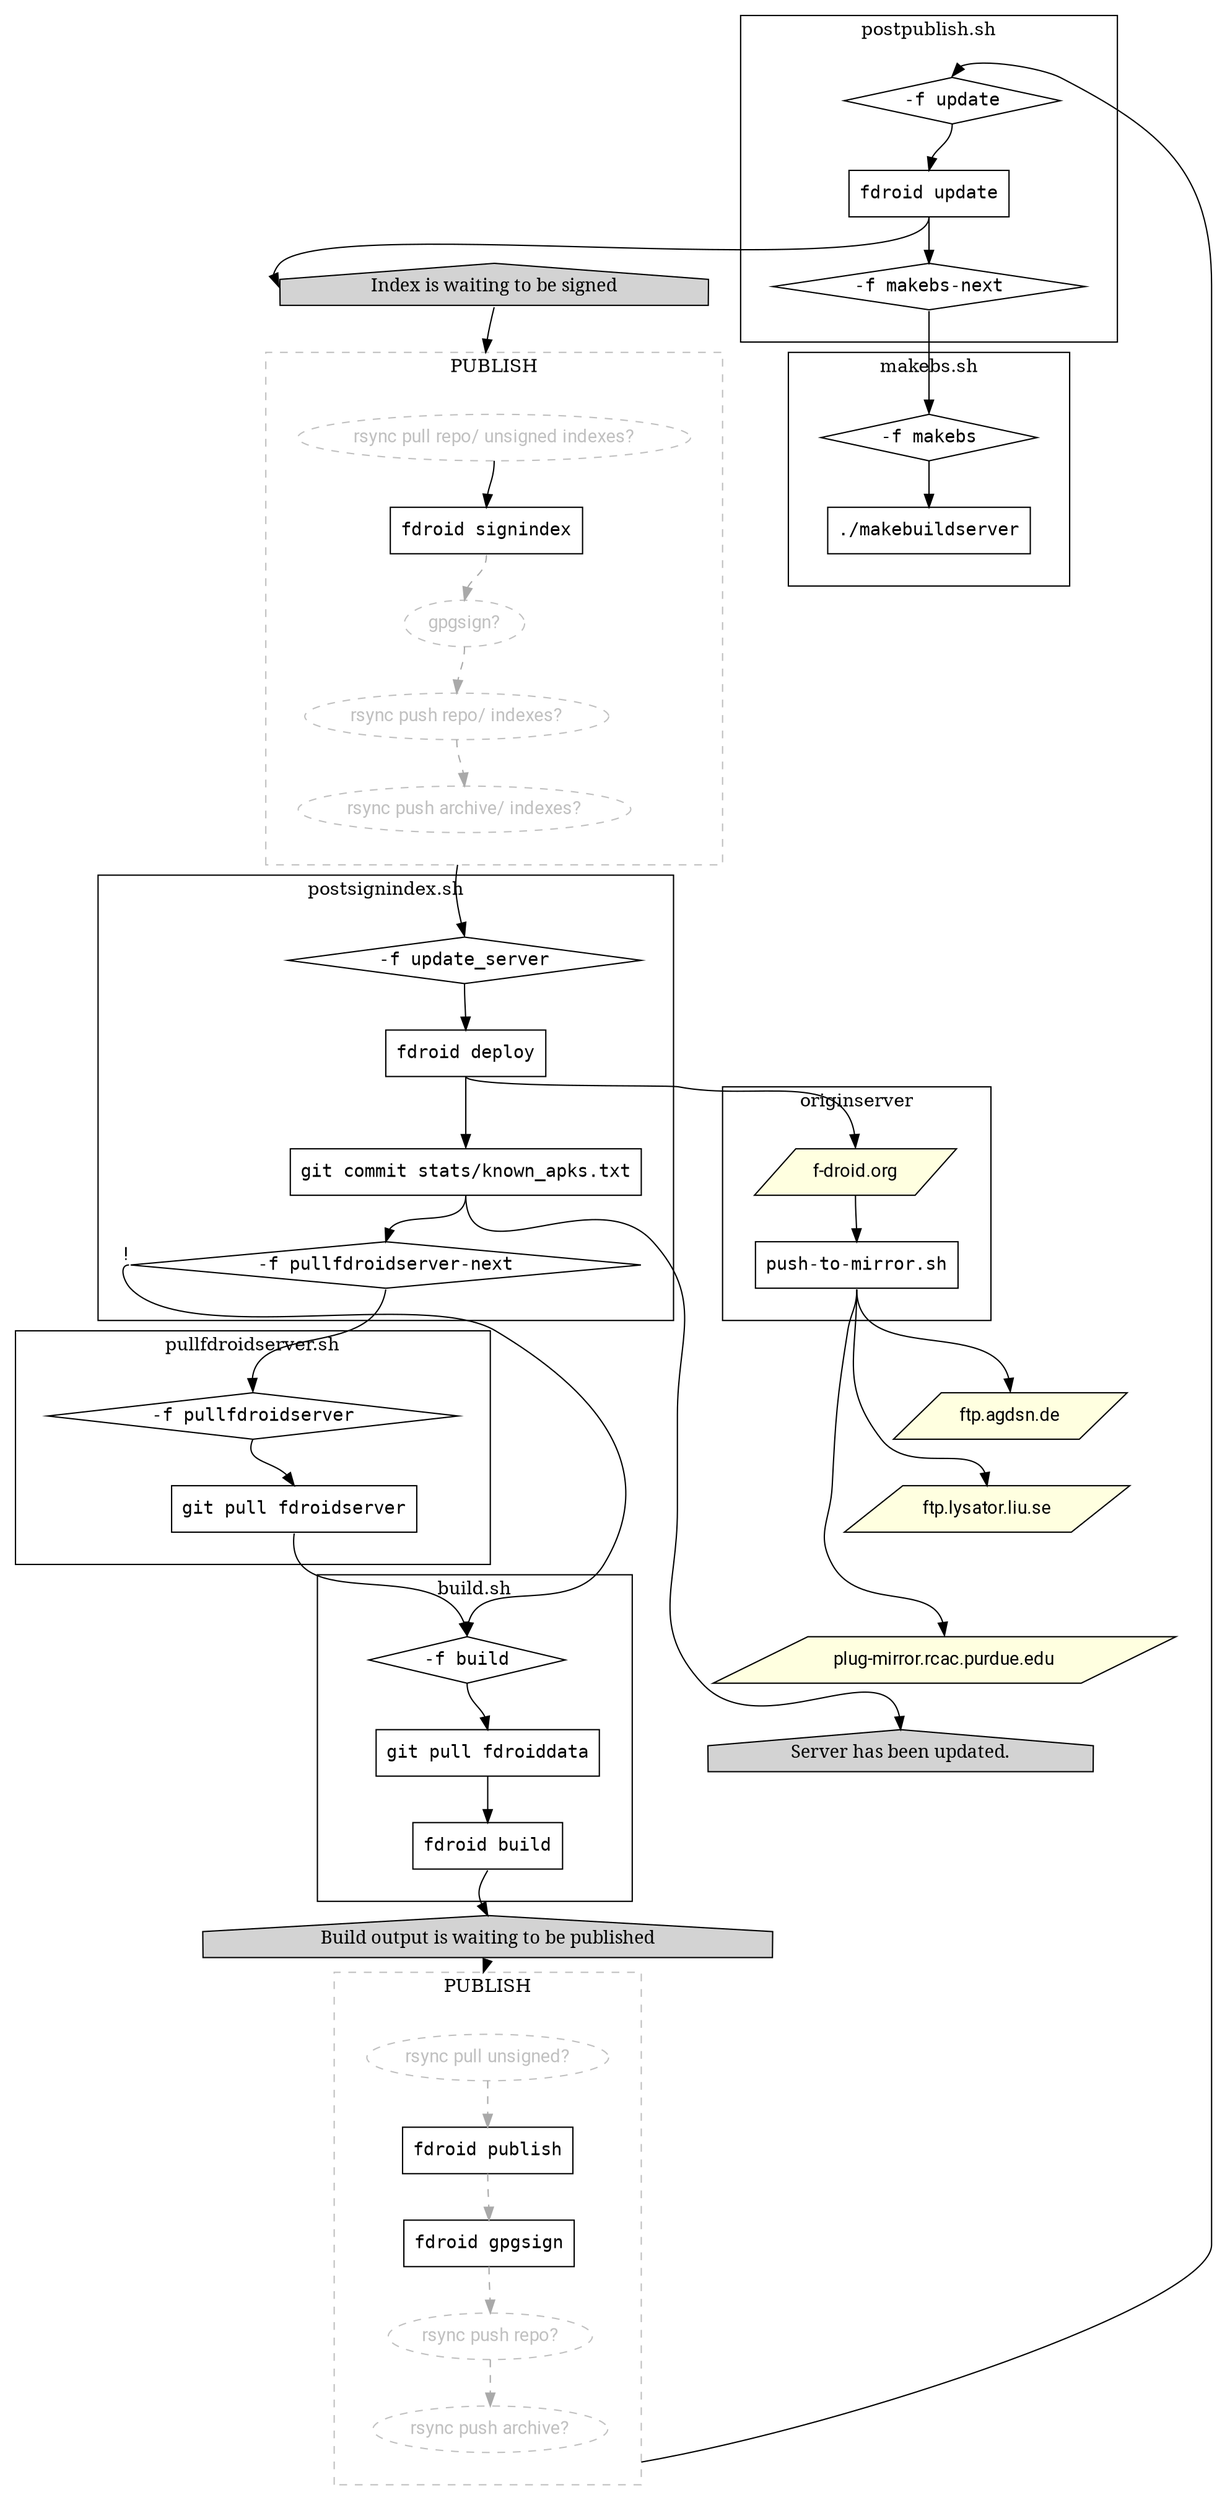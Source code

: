 
digraph G {
  node [fontname = "Roboto"];
  edge [fontname = "Roboto", tailport=s, headport=n];

  compound=true;
  overlap=true;
  splines=true;
  
  top [style=invis]; // purely for a better overall layout

  // actual commands
  "fdroid build", "fdroid publish", "fdroid gpgsign", "fdroid update", "fdroid signindex", "fdroid deploy", "./makebuildserver", "git pull fdroiddata", "git pull fdroidserver", "git commit stats/known_apks.txt", "push-to-mirror.sh" [shape="box", fontname="Inconsolata"];

  // trigger file tests
  "-f build", "-f makebs", "-f makebs-next", "-f pullfdroidserver", "-f pullfdroidserver-next", "-f update", "-f update_server" [ shape="diamond", fontname="Inconsolata" ];

  // emails
  build_email, postpublish_email, postsignindex_email [ fontname="serif", style="filled", fillcolor="lightgrey" shape=house];

  // webservers
  "f-droid.org", "ftp.agdsn.de", "ftp.lysator.liu.se", "plug-mirror.rcac.purdue.edu" [ style="filled", fillcolor="lightyellow" shape=parallelogram];

  // mystery things on "FDROID PUBLISH"
  pull_unsigned [ label = "rsync pull unsigned?", color=grey, fontcolor=grey, style=dashed ];
  push_repo [ label = "rsync push repo?", color=grey, fontcolor=grey, style=dashed ];
  push_archive [ label = "rsync push archive?", color=grey, fontcolor=grey, style=dashed ];
  pull_unsigned_indexes [ label = "rsync pull repo/ unsigned indexes?", color=grey, fontcolor=grey, style=dashed ];
  push_repo_indexes [ label = "rsync push repo/ indexes?", color=grey, fontcolor=grey, style=dashed ];
  push_archive_indexes [ label = "rsync push archive/ indexes?", color=grey, fontcolor=grey, style=dashed ];
  "gpgsign?" [ color=grey, fontcolor=grey, style=dashed ];

  build_email [ label = "Build output is waiting to be published" ];
  postpublish_email [ label = "Index is waiting to be signed" ];
  postsignindex_email [ label = "Server has been updated." ];

  top -> "-f build" [style=invis];
  "-f build" -> "git pull fdroiddata";
  "git pull fdroiddata"  -> "fdroid build"
  "fdroid build" -> build_email;
  build_email -> pull_unsigned [lhead=cluster_publish];
  pull_unsigned -> "fdroid publish" [color=darkgrey, style=dashed];
  "fdroid publish" -> "fdroid gpgsign" [color=darkgrey, style=dashed];
  "fdroid gpgsign" -> push_repo [color=darkgrey, style=dashed];
  push_repo -> push_archive [color=darkgrey, style=dashed];
  push_archive -> "-f update" [ltail=cluster_publish];
  "-f update" -> "fdroid update";
  "fdroid update" -> postpublish_email:w;
  postpublish_email -> pull_unsigned_indexes [lhead=cluster_signindex];
  pull_unsigned_indexes -> "fdroid signindex";
  "fdroid signindex" -> "gpgsign?" [color=darkgrey, style=dashed];
  "gpgsign?" -> push_repo_indexes [color=darkgrey, style=dashed];
  push_repo_indexes -> push_archive_indexes [color=darkgrey, style=dashed];
  push_archive_indexes -> "-f update_server" [ltail=cluster_signindex];
  "fdroid update" -> "-f makebs-next";
  "-f update_server" -> "fdroid deploy";
  "fdroid deploy" -> "git commit stats/known_apks.txt";
  "git commit stats/known_apks.txt" -> postsignindex_email;
  "git commit stats/known_apks.txt" -> "-f pullfdroidserver-next";
  "-f pullfdroidserver-next" -> "-f pullfdroidserver";
  "-f pullfdroidserver-next":w -> "-f build" [taillabel="!", fontweight=bold];
  "-f pullfdroidserver" -> "git pull fdroidserver";
  "git pull fdroidserver" -> "-f build";
  
  "-f makebs-next" -> "-f makebs";
  "-f makebs" -> "./makebuildserver";

  "fdroid deploy" -> "f-droid.org";
  "f-droid.org" -> "push-to-mirror.sh";
  "push-to-mirror.sh" -> "ftp.agdsn.de";
  "push-to-mirror.sh" -> "ftp.lysator.liu.se";
  "push-to-mirror.sh" -> "plug-mirror.rcac.purdue.edu";


  subgraph cluster_build_sh {
          "-f build" "git pull fdroiddata" "fdroid build";
          label="build.sh";
          margin=25.0;
  }

  subgraph cluster_postpublish_sh {
          "-f update" "fdroid update" "-f makebs-next";
          label="postpublish.sh";
          margin=25.0;
  }

  subgraph cluster_postsignindex_sh {
          "-f update_server" "fdroid deploy" "git commit stats/known_apks.txt" "-f pullfdroidserver-next";
          label="postsignindex.sh";
          margin=25.0;
  }

  subgraph cluster_pullfdroidserver_sh {
          "-f pullfdroidserver" "git pull fdroidserver";
          label="pullfdroidserver.sh";
          margin=25.0;
  }

  subgraph cluster_publish {
          pull_unsigned "fdroid publish" "fdroid gpgsign" push_repo push_archive;
          label="PUBLISH";
          color="grey";
          style=dashed;
          margin=25.0;
  }

  subgraph cluster_signindex {
          pull_unsigned_indexes "fdroid signindex" "gpgsign?" push_repo_indexes push_archive_indexes;
          label="PUBLISH";
          color="grey";
          margin=25.0;
          style=dashed;
  }

  subgraph cluster_makebs_sh {
          "-f makebs" "./makebuildserver";
          label="makebs.sh";
          margin=25.0;
  }

  subgraph cluster_originserver {
          "f-droid.org" "push-to-mirror.sh";
          label="originserver";
          margin=25.0;
  }

  // these are here just to force layout positioning
   edge[style=invis];
   "-f makebs-next" -> postpublish_email -> pull_unsigned_indexes -> push_archive_indexes -> "-f update_server" -> "-f pullfdroidserver-next" -> "-f pullfdroidserver" -> "git pull fdroidserver" -> "-f build" -> "fdroid build" -> build_email -> pull_unsigned;
   "ftp.agdsn.de" -> "ftp.lysator.liu.se" -> "plug-mirror.rcac.purdue.edu" -> postsignindex_email;
}